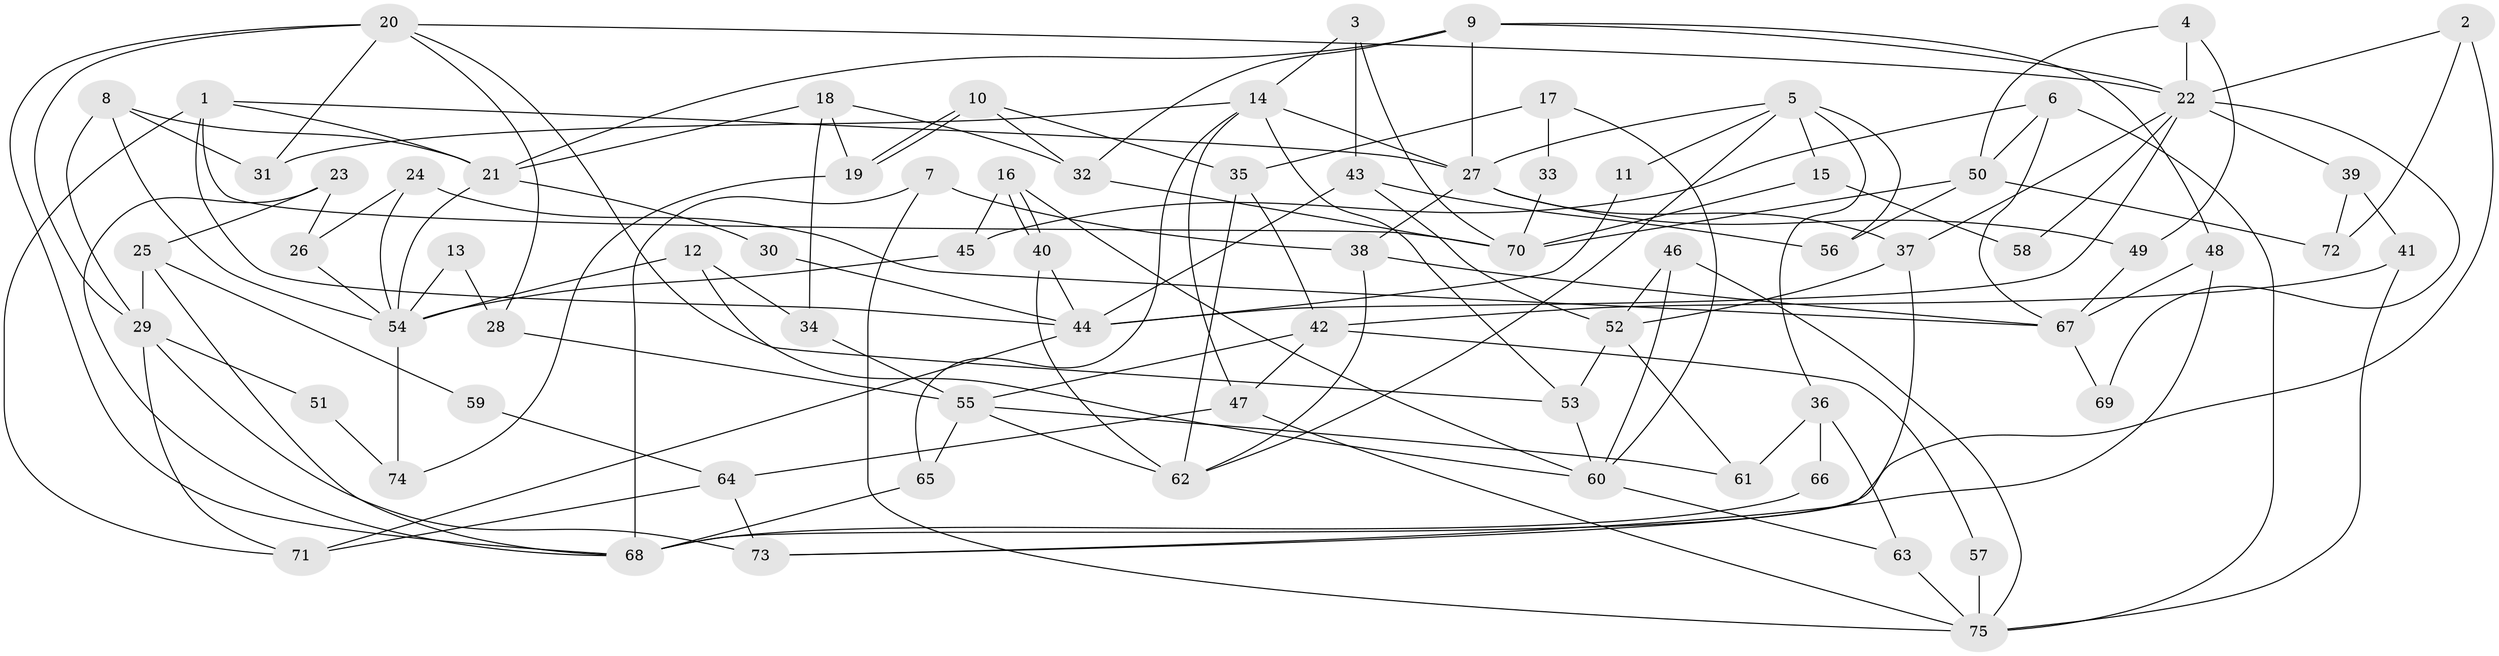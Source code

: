// Generated by graph-tools (version 1.1) at 2025/50/03/09/25 04:50:18]
// undirected, 75 vertices, 150 edges
graph export_dot {
graph [start="1"]
  node [color=gray90,style=filled];
  1;
  2;
  3;
  4;
  5;
  6;
  7;
  8;
  9;
  10;
  11;
  12;
  13;
  14;
  15;
  16;
  17;
  18;
  19;
  20;
  21;
  22;
  23;
  24;
  25;
  26;
  27;
  28;
  29;
  30;
  31;
  32;
  33;
  34;
  35;
  36;
  37;
  38;
  39;
  40;
  41;
  42;
  43;
  44;
  45;
  46;
  47;
  48;
  49;
  50;
  51;
  52;
  53;
  54;
  55;
  56;
  57;
  58;
  59;
  60;
  61;
  62;
  63;
  64;
  65;
  66;
  67;
  68;
  69;
  70;
  71;
  72;
  73;
  74;
  75;
  1 -- 44;
  1 -- 21;
  1 -- 27;
  1 -- 70;
  1 -- 71;
  2 -- 68;
  2 -- 22;
  2 -- 72;
  3 -- 43;
  3 -- 14;
  3 -- 70;
  4 -- 22;
  4 -- 49;
  4 -- 50;
  5 -- 27;
  5 -- 56;
  5 -- 11;
  5 -- 15;
  5 -- 36;
  5 -- 62;
  6 -- 75;
  6 -- 50;
  6 -- 45;
  6 -- 67;
  7 -- 38;
  7 -- 68;
  7 -- 75;
  8 -- 29;
  8 -- 31;
  8 -- 21;
  8 -- 54;
  9 -- 21;
  9 -- 27;
  9 -- 22;
  9 -- 32;
  9 -- 48;
  10 -- 32;
  10 -- 19;
  10 -- 19;
  10 -- 35;
  11 -- 44;
  12 -- 34;
  12 -- 54;
  12 -- 60;
  13 -- 28;
  13 -- 54;
  14 -- 27;
  14 -- 65;
  14 -- 31;
  14 -- 47;
  14 -- 53;
  15 -- 70;
  15 -- 58;
  16 -- 60;
  16 -- 40;
  16 -- 40;
  16 -- 45;
  17 -- 35;
  17 -- 60;
  17 -- 33;
  18 -- 32;
  18 -- 21;
  18 -- 19;
  18 -- 34;
  19 -- 74;
  20 -- 22;
  20 -- 53;
  20 -- 28;
  20 -- 29;
  20 -- 31;
  20 -- 68;
  21 -- 54;
  21 -- 30;
  22 -- 44;
  22 -- 37;
  22 -- 39;
  22 -- 58;
  22 -- 69;
  23 -- 26;
  23 -- 25;
  23 -- 68;
  24 -- 67;
  24 -- 54;
  24 -- 26;
  25 -- 29;
  25 -- 68;
  25 -- 59;
  26 -- 54;
  27 -- 37;
  27 -- 38;
  27 -- 49;
  28 -- 55;
  29 -- 71;
  29 -- 51;
  29 -- 73;
  30 -- 44;
  32 -- 70;
  33 -- 70;
  34 -- 55;
  35 -- 62;
  35 -- 42;
  36 -- 63;
  36 -- 61;
  36 -- 66;
  37 -- 73;
  37 -- 52;
  38 -- 62;
  38 -- 67;
  39 -- 72;
  39 -- 41;
  40 -- 62;
  40 -- 44;
  41 -- 42;
  41 -- 75;
  42 -- 47;
  42 -- 55;
  42 -- 57;
  43 -- 52;
  43 -- 44;
  43 -- 56;
  44 -- 71;
  45 -- 54;
  46 -- 60;
  46 -- 75;
  46 -- 52;
  47 -- 75;
  47 -- 64;
  48 -- 67;
  48 -- 73;
  49 -- 67;
  50 -- 70;
  50 -- 56;
  50 -- 72;
  51 -- 74;
  52 -- 53;
  52 -- 61;
  53 -- 60;
  54 -- 74;
  55 -- 61;
  55 -- 62;
  55 -- 65;
  57 -- 75;
  59 -- 64;
  60 -- 63;
  63 -- 75;
  64 -- 73;
  64 -- 71;
  65 -- 68;
  66 -- 68;
  67 -- 69;
}
